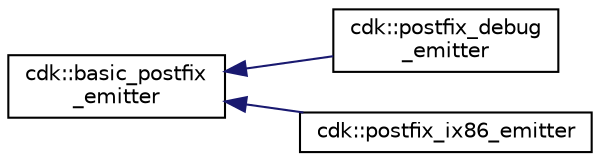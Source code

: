 digraph "Graphical Class Hierarchy"
{
 // INTERACTIVE_SVG=YES
 // LATEX_PDF_SIZE
  edge [fontname="Helvetica",fontsize="10",labelfontname="Helvetica",labelfontsize="10"];
  node [fontname="Helvetica",fontsize="10",shape=record];
  rankdir="LR";
  Node0 [label="cdk::basic_postfix\l_emitter",height=0.2,width=0.4,color="black", fillcolor="white", style="filled",URL="$classcdk_1_1basic__postfix__emitter.html",tooltip=" "];
  Node0 -> Node1 [dir="back",color="midnightblue",fontsize="10",style="solid",fontname="Helvetica"];
  Node1 [label="cdk::postfix_debug\l_emitter",height=0.2,width=0.4,color="black", fillcolor="white", style="filled",URL="$classcdk_1_1postfix__debug__emitter.html",tooltip=" "];
  Node0 -> Node2 [dir="back",color="midnightblue",fontsize="10",style="solid",fontname="Helvetica"];
  Node2 [label="cdk::postfix_ix86_emitter",height=0.2,width=0.4,color="black", fillcolor="white", style="filled",URL="$classcdk_1_1postfix__ix86__emitter.html",tooltip=" "];
}
